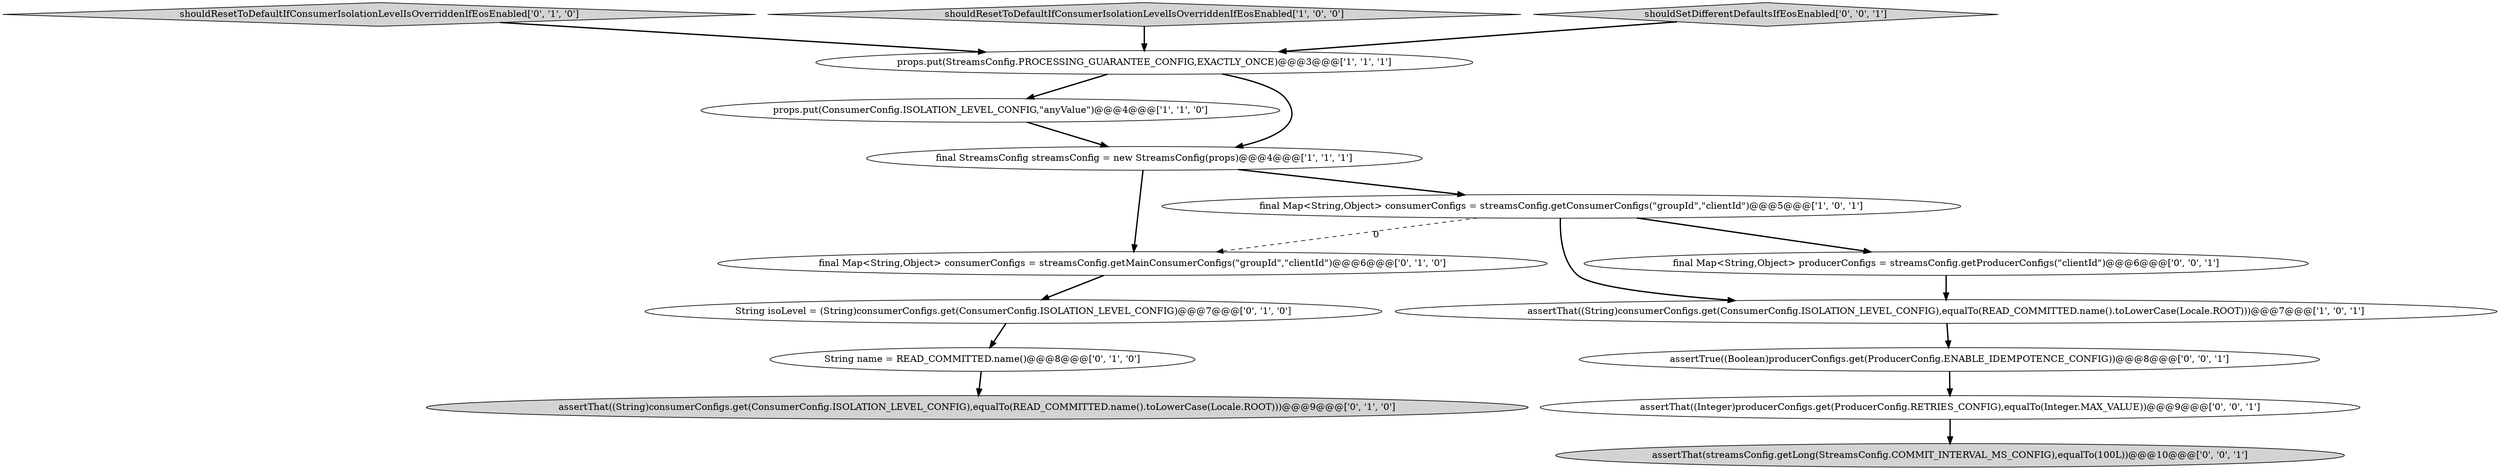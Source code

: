 digraph {
8 [style = filled, label = "assertThat((String)consumerConfigs.get(ConsumerConfig.ISOLATION_LEVEL_CONFIG),equalTo(READ_COMMITTED.name().toLowerCase(Locale.ROOT)))@@@9@@@['0', '1', '0']", fillcolor = lightgray, shape = ellipse image = "AAA0AAABBB2BBB"];
4 [style = filled, label = "props.put(StreamsConfig.PROCESSING_GUARANTEE_CONFIG,EXACTLY_ONCE)@@@3@@@['1', '1', '1']", fillcolor = white, shape = ellipse image = "AAA0AAABBB1BBB"];
13 [style = filled, label = "assertTrue((Boolean)producerConfigs.get(ProducerConfig.ENABLE_IDEMPOTENCE_CONFIG))@@@8@@@['0', '0', '1']", fillcolor = white, shape = ellipse image = "AAA0AAABBB3BBB"];
2 [style = filled, label = "assertThat((String)consumerConfigs.get(ConsumerConfig.ISOLATION_LEVEL_CONFIG),equalTo(READ_COMMITTED.name().toLowerCase(Locale.ROOT)))@@@7@@@['1', '0', '1']", fillcolor = white, shape = ellipse image = "AAA0AAABBB1BBB"];
9 [style = filled, label = "String isoLevel = (String)consumerConfigs.get(ConsumerConfig.ISOLATION_LEVEL_CONFIG)@@@7@@@['0', '1', '0']", fillcolor = white, shape = ellipse image = "AAA1AAABBB2BBB"];
10 [style = filled, label = "final Map<String,Object> consumerConfigs = streamsConfig.getMainConsumerConfigs(\"groupId\",\"clientId\")@@@6@@@['0', '1', '0']", fillcolor = white, shape = ellipse image = "AAA1AAABBB2BBB"];
6 [style = filled, label = "shouldResetToDefaultIfConsumerIsolationLevelIsOverriddenIfEosEnabled['0', '1', '0']", fillcolor = lightgray, shape = diamond image = "AAA0AAABBB2BBB"];
5 [style = filled, label = "props.put(ConsumerConfig.ISOLATION_LEVEL_CONFIG,\"anyValue\")@@@4@@@['1', '1', '0']", fillcolor = white, shape = ellipse image = "AAA0AAABBB1BBB"];
12 [style = filled, label = "assertThat(streamsConfig.getLong(StreamsConfig.COMMIT_INTERVAL_MS_CONFIG),equalTo(100L))@@@10@@@['0', '0', '1']", fillcolor = lightgray, shape = ellipse image = "AAA0AAABBB3BBB"];
0 [style = filled, label = "final Map<String,Object> consumerConfigs = streamsConfig.getConsumerConfigs(\"groupId\",\"clientId\")@@@5@@@['1', '0', '1']", fillcolor = white, shape = ellipse image = "AAA0AAABBB1BBB"];
3 [style = filled, label = "shouldResetToDefaultIfConsumerIsolationLevelIsOverriddenIfEosEnabled['1', '0', '0']", fillcolor = lightgray, shape = diamond image = "AAA0AAABBB1BBB"];
14 [style = filled, label = "final Map<String,Object> producerConfigs = streamsConfig.getProducerConfigs(\"clientId\")@@@6@@@['0', '0', '1']", fillcolor = white, shape = ellipse image = "AAA0AAABBB3BBB"];
15 [style = filled, label = "shouldSetDifferentDefaultsIfEosEnabled['0', '0', '1']", fillcolor = lightgray, shape = diamond image = "AAA0AAABBB3BBB"];
1 [style = filled, label = "final StreamsConfig streamsConfig = new StreamsConfig(props)@@@4@@@['1', '1', '1']", fillcolor = white, shape = ellipse image = "AAA0AAABBB1BBB"];
11 [style = filled, label = "assertThat((Integer)producerConfigs.get(ProducerConfig.RETRIES_CONFIG),equalTo(Integer.MAX_VALUE))@@@9@@@['0', '0', '1']", fillcolor = white, shape = ellipse image = "AAA0AAABBB3BBB"];
7 [style = filled, label = "String name = READ_COMMITTED.name()@@@8@@@['0', '1', '0']", fillcolor = white, shape = ellipse image = "AAA1AAABBB2BBB"];
14->2 [style = bold, label=""];
4->5 [style = bold, label=""];
15->4 [style = bold, label=""];
2->13 [style = bold, label=""];
13->11 [style = bold, label=""];
0->10 [style = dashed, label="0"];
0->2 [style = bold, label=""];
7->8 [style = bold, label=""];
0->14 [style = bold, label=""];
11->12 [style = bold, label=""];
1->10 [style = bold, label=""];
6->4 [style = bold, label=""];
3->4 [style = bold, label=""];
4->1 [style = bold, label=""];
9->7 [style = bold, label=""];
10->9 [style = bold, label=""];
1->0 [style = bold, label=""];
5->1 [style = bold, label=""];
}
